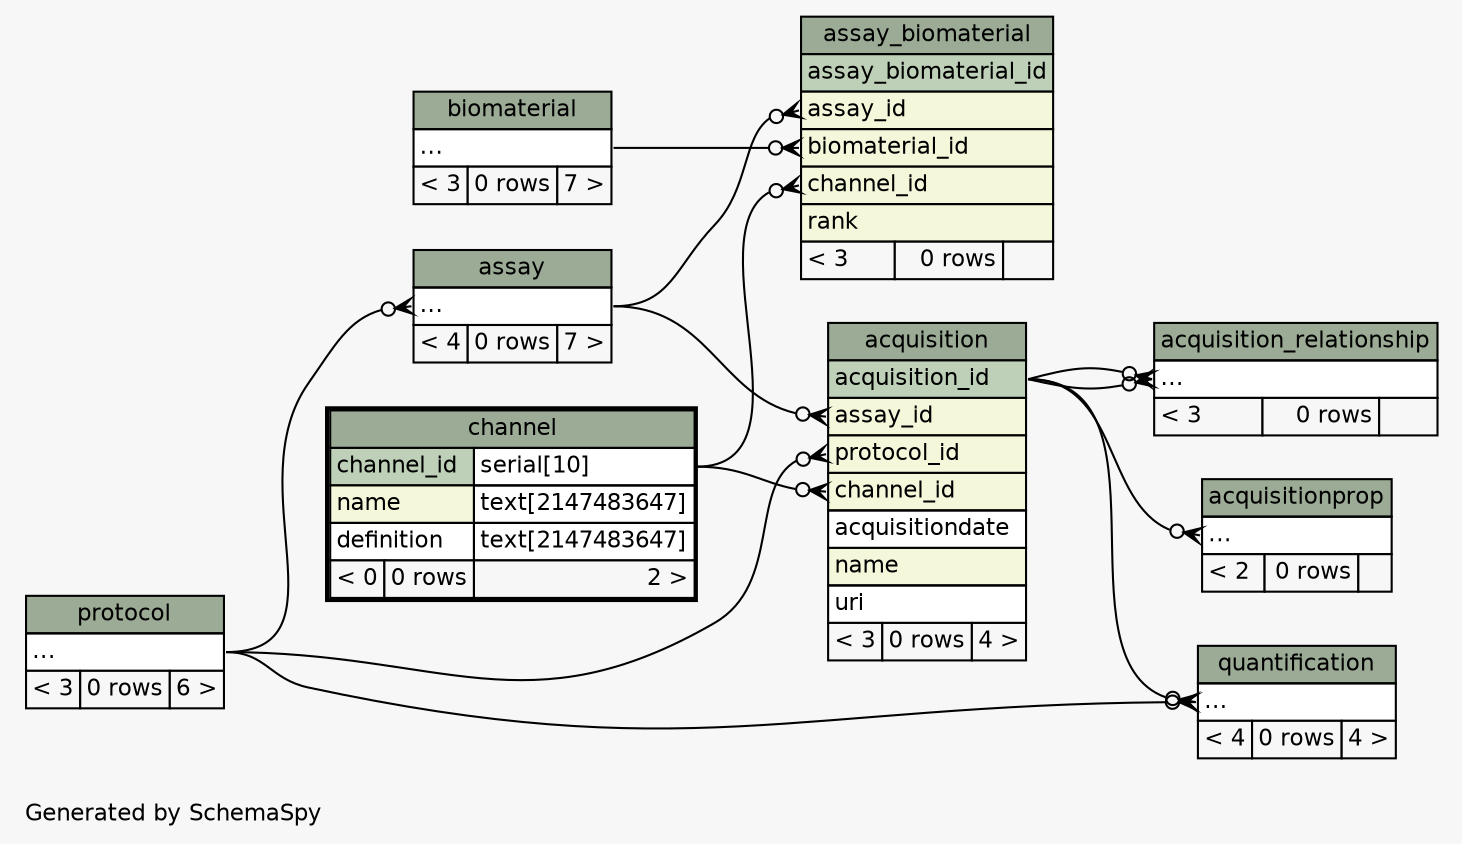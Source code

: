 // dot 2.38.0 on Mac OS X 10.9.3
// SchemaSpy rev 590
digraph "twoDegreesRelationshipsDiagram" {
  graph [
    rankdir="RL"
    bgcolor="#f7f7f7"
    label="\nGenerated by SchemaSpy"
    labeljust="l"
    nodesep="0.18"
    ranksep="0.46"
    fontname="Helvetica"
    fontsize="11"
  ];
  node [
    fontname="Helvetica"
    fontsize="11"
    shape="plaintext"
  ];
  edge [
    arrowsize="0.8"
  ];
  "acquisition":"assay_id":w -> "assay":"elipses":e [arrowhead=none dir=back arrowtail=crowodot];
  "acquisition":"channel_id":w -> "channel":"channel_id.type":e [arrowhead=none dir=back arrowtail=crowodot];
  "acquisition":"protocol_id":w -> "protocol":"elipses":e [arrowhead=none dir=back arrowtail=crowodot];
  "acquisition_relationship":"elipses":w -> "acquisition":"acquisition_id":e [arrowhead=none dir=back arrowtail=crowodot];
  "acquisition_relationship":"elipses":w -> "acquisition":"acquisition_id":e [arrowhead=none dir=back arrowtail=crowodot];
  "acquisitionprop":"elipses":w -> "acquisition":"acquisition_id":e [arrowhead=none dir=back arrowtail=crowodot];
  "assay":"elipses":w -> "protocol":"elipses":e [arrowhead=none dir=back arrowtail=crowodot];
  "assay_biomaterial":"assay_id":w -> "assay":"elipses":e [arrowhead=none dir=back arrowtail=crowodot];
  "assay_biomaterial":"biomaterial_id":w -> "biomaterial":"elipses":e [arrowhead=none dir=back arrowtail=crowodot];
  "assay_biomaterial":"channel_id":w -> "channel":"channel_id.type":e [arrowhead=none dir=back arrowtail=crowodot];
  "quantification":"elipses":w -> "acquisition":"acquisition_id":e [arrowhead=none dir=back arrowtail=crowodot];
  "quantification":"elipses":w -> "protocol":"elipses":e [arrowhead=none dir=back arrowtail=crowodot];
  "acquisition" [
    label=<
    <TABLE BORDER="0" CELLBORDER="1" CELLSPACING="0" BGCOLOR="#ffffff">
      <TR><TD COLSPAN="3" BGCOLOR="#9bab96" ALIGN="CENTER">acquisition</TD></TR>
      <TR><TD PORT="acquisition_id" COLSPAN="3" BGCOLOR="#bed1b8" ALIGN="LEFT">acquisition_id</TD></TR>
      <TR><TD PORT="assay_id" COLSPAN="3" BGCOLOR="#f4f7da" ALIGN="LEFT">assay_id</TD></TR>
      <TR><TD PORT="protocol_id" COLSPAN="3" BGCOLOR="#f4f7da" ALIGN="LEFT">protocol_id</TD></TR>
      <TR><TD PORT="channel_id" COLSPAN="3" BGCOLOR="#f4f7da" ALIGN="LEFT">channel_id</TD></TR>
      <TR><TD PORT="acquisitiondate" COLSPAN="3" ALIGN="LEFT">acquisitiondate</TD></TR>
      <TR><TD PORT="name" COLSPAN="3" BGCOLOR="#f4f7da" ALIGN="LEFT">name</TD></TR>
      <TR><TD PORT="uri" COLSPAN="3" ALIGN="LEFT">uri</TD></TR>
      <TR><TD ALIGN="LEFT" BGCOLOR="#f7f7f7">&lt; 3</TD><TD ALIGN="RIGHT" BGCOLOR="#f7f7f7">0 rows</TD><TD ALIGN="RIGHT" BGCOLOR="#f7f7f7">4 &gt;</TD></TR>
    </TABLE>>
    URL="acquisition.html"
    tooltip="acquisition"
  ];
  "acquisition_relationship" [
    label=<
    <TABLE BORDER="0" CELLBORDER="1" CELLSPACING="0" BGCOLOR="#ffffff">
      <TR><TD COLSPAN="3" BGCOLOR="#9bab96" ALIGN="CENTER">acquisition_relationship</TD></TR>
      <TR><TD PORT="elipses" COLSPAN="3" ALIGN="LEFT">...</TD></TR>
      <TR><TD ALIGN="LEFT" BGCOLOR="#f7f7f7">&lt; 3</TD><TD ALIGN="RIGHT" BGCOLOR="#f7f7f7">0 rows</TD><TD ALIGN="RIGHT" BGCOLOR="#f7f7f7">  </TD></TR>
    </TABLE>>
    URL="acquisition_relationship.html"
    tooltip="acquisition_relationship"
  ];
  "acquisitionprop" [
    label=<
    <TABLE BORDER="0" CELLBORDER="1" CELLSPACING="0" BGCOLOR="#ffffff">
      <TR><TD COLSPAN="3" BGCOLOR="#9bab96" ALIGN="CENTER">acquisitionprop</TD></TR>
      <TR><TD PORT="elipses" COLSPAN="3" ALIGN="LEFT">...</TD></TR>
      <TR><TD ALIGN="LEFT" BGCOLOR="#f7f7f7">&lt; 2</TD><TD ALIGN="RIGHT" BGCOLOR="#f7f7f7">0 rows</TD><TD ALIGN="RIGHT" BGCOLOR="#f7f7f7">  </TD></TR>
    </TABLE>>
    URL="acquisitionprop.html"
    tooltip="acquisitionprop"
  ];
  "assay" [
    label=<
    <TABLE BORDER="0" CELLBORDER="1" CELLSPACING="0" BGCOLOR="#ffffff">
      <TR><TD COLSPAN="3" BGCOLOR="#9bab96" ALIGN="CENTER">assay</TD></TR>
      <TR><TD PORT="elipses" COLSPAN="3" ALIGN="LEFT">...</TD></TR>
      <TR><TD ALIGN="LEFT" BGCOLOR="#f7f7f7">&lt; 4</TD><TD ALIGN="RIGHT" BGCOLOR="#f7f7f7">0 rows</TD><TD ALIGN="RIGHT" BGCOLOR="#f7f7f7">7 &gt;</TD></TR>
    </TABLE>>
    URL="assay.html"
    tooltip="assay"
  ];
  "assay_biomaterial" [
    label=<
    <TABLE BORDER="0" CELLBORDER="1" CELLSPACING="0" BGCOLOR="#ffffff">
      <TR><TD COLSPAN="3" BGCOLOR="#9bab96" ALIGN="CENTER">assay_biomaterial</TD></TR>
      <TR><TD PORT="assay_biomaterial_id" COLSPAN="3" BGCOLOR="#bed1b8" ALIGN="LEFT">assay_biomaterial_id</TD></TR>
      <TR><TD PORT="assay_id" COLSPAN="3" BGCOLOR="#f4f7da" ALIGN="LEFT">assay_id</TD></TR>
      <TR><TD PORT="biomaterial_id" COLSPAN="3" BGCOLOR="#f4f7da" ALIGN="LEFT">biomaterial_id</TD></TR>
      <TR><TD PORT="channel_id" COLSPAN="3" BGCOLOR="#f4f7da" ALIGN="LEFT">channel_id</TD></TR>
      <TR><TD PORT="rank" COLSPAN="3" BGCOLOR="#f4f7da" ALIGN="LEFT">rank</TD></TR>
      <TR><TD ALIGN="LEFT" BGCOLOR="#f7f7f7">&lt; 3</TD><TD ALIGN="RIGHT" BGCOLOR="#f7f7f7">0 rows</TD><TD ALIGN="RIGHT" BGCOLOR="#f7f7f7">  </TD></TR>
    </TABLE>>
    URL="assay_biomaterial.html"
    tooltip="assay_biomaterial"
  ];
  "biomaterial" [
    label=<
    <TABLE BORDER="0" CELLBORDER="1" CELLSPACING="0" BGCOLOR="#ffffff">
      <TR><TD COLSPAN="3" BGCOLOR="#9bab96" ALIGN="CENTER">biomaterial</TD></TR>
      <TR><TD PORT="elipses" COLSPAN="3" ALIGN="LEFT">...</TD></TR>
      <TR><TD ALIGN="LEFT" BGCOLOR="#f7f7f7">&lt; 3</TD><TD ALIGN="RIGHT" BGCOLOR="#f7f7f7">0 rows</TD><TD ALIGN="RIGHT" BGCOLOR="#f7f7f7">7 &gt;</TD></TR>
    </TABLE>>
    URL="biomaterial.html"
    tooltip="biomaterial"
  ];
  "channel" [
    label=<
    <TABLE BORDER="2" CELLBORDER="1" CELLSPACING="0" BGCOLOR="#ffffff">
      <TR><TD COLSPAN="3" BGCOLOR="#9bab96" ALIGN="CENTER">channel</TD></TR>
      <TR><TD PORT="channel_id" COLSPAN="2" BGCOLOR="#bed1b8" ALIGN="LEFT">channel_id</TD><TD PORT="channel_id.type" ALIGN="LEFT">serial[10]</TD></TR>
      <TR><TD PORT="name" COLSPAN="2" BGCOLOR="#f4f7da" ALIGN="LEFT">name</TD><TD PORT="name.type" ALIGN="LEFT">text[2147483647]</TD></TR>
      <TR><TD PORT="definition" COLSPAN="2" ALIGN="LEFT">definition</TD><TD PORT="definition.type" ALIGN="LEFT">text[2147483647]</TD></TR>
      <TR><TD ALIGN="LEFT" BGCOLOR="#f7f7f7">&lt; 0</TD><TD ALIGN="RIGHT" BGCOLOR="#f7f7f7">0 rows</TD><TD ALIGN="RIGHT" BGCOLOR="#f7f7f7">2 &gt;</TD></TR>
    </TABLE>>
    URL="channel.html"
    tooltip="channel"
  ];
  "protocol" [
    label=<
    <TABLE BORDER="0" CELLBORDER="1" CELLSPACING="0" BGCOLOR="#ffffff">
      <TR><TD COLSPAN="3" BGCOLOR="#9bab96" ALIGN="CENTER">protocol</TD></TR>
      <TR><TD PORT="elipses" COLSPAN="3" ALIGN="LEFT">...</TD></TR>
      <TR><TD ALIGN="LEFT" BGCOLOR="#f7f7f7">&lt; 3</TD><TD ALIGN="RIGHT" BGCOLOR="#f7f7f7">0 rows</TD><TD ALIGN="RIGHT" BGCOLOR="#f7f7f7">6 &gt;</TD></TR>
    </TABLE>>
    URL="protocol.html"
    tooltip="protocol"
  ];
  "quantification" [
    label=<
    <TABLE BORDER="0" CELLBORDER="1" CELLSPACING="0" BGCOLOR="#ffffff">
      <TR><TD COLSPAN="3" BGCOLOR="#9bab96" ALIGN="CENTER">quantification</TD></TR>
      <TR><TD PORT="elipses" COLSPAN="3" ALIGN="LEFT">...</TD></TR>
      <TR><TD ALIGN="LEFT" BGCOLOR="#f7f7f7">&lt; 4</TD><TD ALIGN="RIGHT" BGCOLOR="#f7f7f7">0 rows</TD><TD ALIGN="RIGHT" BGCOLOR="#f7f7f7">4 &gt;</TD></TR>
    </TABLE>>
    URL="quantification.html"
    tooltip="quantification"
  ];
}
